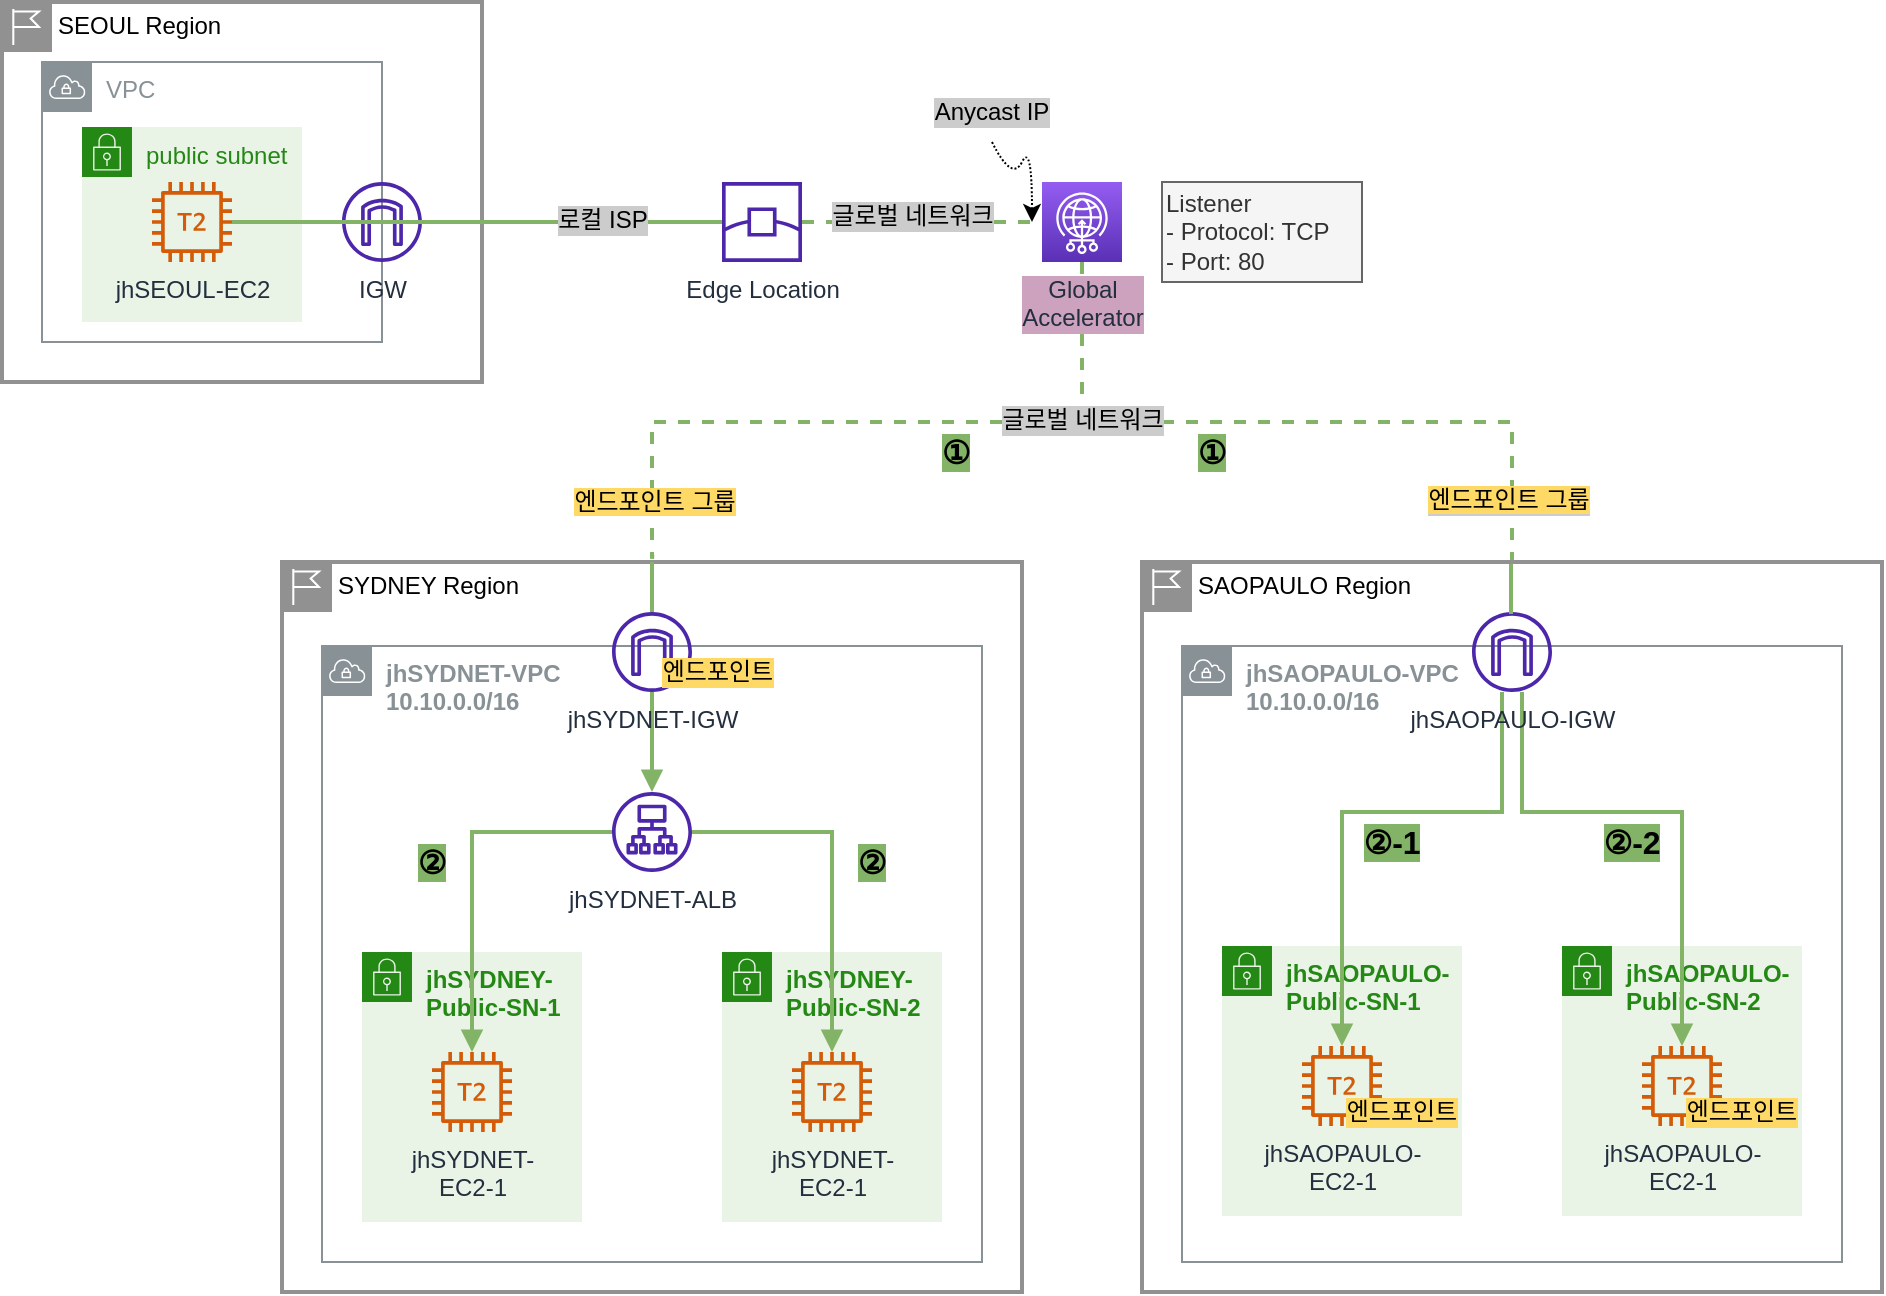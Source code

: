 <mxfile version="20.6.2" type="device"><diagram id="pNxvohR8OSvBEzBPZJ4R" name="페이지-1"><mxGraphModel dx="1106" dy="892" grid="1" gridSize="10" guides="1" tooltips="1" connect="1" arrows="1" fold="1" page="1" pageScale="1" pageWidth="827" pageHeight="1169" math="0" shadow="0"><root><mxCell id="0"/><mxCell id="1" parent="0"/><mxCell id="h7RuTDPCyStEggMTrxVQ-42" style="edgeStyle=orthogonalEdgeStyle;rounded=0;orthogonalLoop=1;jettySize=auto;html=1;strokeWidth=2;endArrow=none;endFill=0;fillColor=#d5e8d4;strokeColor=#82b366;dashed=1;" edge="1" parent="1" source="h7RuTDPCyStEggMTrxVQ-37" target="h7RuTDPCyStEggMTrxVQ-14"><mxGeometry relative="1" as="geometry"><Array as="points"><mxPoint x="550" y="350"/><mxPoint x="765" y="350"/></Array></mxGeometry></mxCell><mxCell id="h7RuTDPCyStEggMTrxVQ-50" value="&lt;span style=&quot;background-color: rgb(255, 217, 102);&quot;&gt;엔드포인트 그룹&lt;/span&gt;" style="edgeLabel;html=1;align=center;verticalAlign=middle;resizable=0;points=[];fontSize=12;labelBackgroundColor=#CCCCCC;" vertex="1" connectable="0" parent="h7RuTDPCyStEggMTrxVQ-42"><mxGeometry x="0.83" y="-2" relative="1" as="geometry"><mxPoint as="offset"/></mxGeometry></mxCell><mxCell id="h7RuTDPCyStEggMTrxVQ-1" value="SYDNEY Region" style="shape=mxgraph.ibm.box;prType=region;fontStyle=0;verticalAlign=top;align=left;spacingLeft=32;spacingTop=4;fillColor=none;rounded=0;whiteSpace=wrap;html=1;strokeColor=#919191;strokeWidth=2;dashed=0;container=1;spacing=-4;collapsible=0;expand=0;recursiveResize=0;" vertex="1" parent="1"><mxGeometry x="150" y="420" width="370" height="365" as="geometry"/></mxCell><mxCell id="h7RuTDPCyStEggMTrxVQ-2" value="&lt;b&gt;jhSYDNET-VPC&lt;br&gt;10.10.0.0/16&lt;/b&gt;" style="sketch=0;outlineConnect=0;gradientColor=none;html=1;whiteSpace=wrap;fontSize=12;fontStyle=0;shape=mxgraph.aws4.group;grIcon=mxgraph.aws4.group_vpc;strokeColor=#879196;fillColor=none;verticalAlign=top;align=left;spacingLeft=30;fontColor=#879196;dashed=0;" vertex="1" parent="h7RuTDPCyStEggMTrxVQ-1"><mxGeometry x="20" y="42" width="330" height="308" as="geometry"/></mxCell><mxCell id="h7RuTDPCyStEggMTrxVQ-3" value="&lt;b&gt;jhSYDNEY-Public-SN-1&lt;/b&gt;" style="points=[[0,0],[0.25,0],[0.5,0],[0.75,0],[1,0],[1,0.25],[1,0.5],[1,0.75],[1,1],[0.75,1],[0.5,1],[0.25,1],[0,1],[0,0.75],[0,0.5],[0,0.25]];outlineConnect=0;gradientColor=none;html=1;whiteSpace=wrap;fontSize=12;fontStyle=0;container=1;pointerEvents=0;collapsible=0;recursiveResize=0;shape=mxgraph.aws4.group;grIcon=mxgraph.aws4.group_security_group;grStroke=0;strokeColor=#248814;fillColor=#E9F3E6;verticalAlign=top;align=left;spacingLeft=30;fontColor=#248814;dashed=0;" vertex="1" parent="h7RuTDPCyStEggMTrxVQ-1"><mxGeometry x="40" y="195" width="110" height="135" as="geometry"/></mxCell><mxCell id="h7RuTDPCyStEggMTrxVQ-4" value="jhSYDNET-&lt;br&gt;EC2-1" style="sketch=0;outlineConnect=0;fontColor=#232F3E;gradientColor=none;fillColor=#D45B07;strokeColor=none;dashed=0;verticalLabelPosition=bottom;verticalAlign=top;align=center;html=1;fontSize=12;fontStyle=0;aspect=fixed;pointerEvents=1;shape=mxgraph.aws4.t2_instance;" vertex="1" parent="h7RuTDPCyStEggMTrxVQ-3"><mxGeometry x="35" y="50" width="40" height="40" as="geometry"/></mxCell><mxCell id="h7RuTDPCyStEggMTrxVQ-5" value="&lt;b&gt;jhSYDNEY-Public-SN-2&lt;/b&gt;" style="points=[[0,0],[0.25,0],[0.5,0],[0.75,0],[1,0],[1,0.25],[1,0.5],[1,0.75],[1,1],[0.75,1],[0.5,1],[0.25,1],[0,1],[0,0.75],[0,0.5],[0,0.25]];outlineConnect=0;gradientColor=none;html=1;whiteSpace=wrap;fontSize=12;fontStyle=0;container=1;pointerEvents=0;collapsible=0;recursiveResize=0;shape=mxgraph.aws4.group;grIcon=mxgraph.aws4.group_security_group;grStroke=0;strokeColor=#248814;fillColor=#E9F3E6;verticalAlign=top;align=left;spacingLeft=30;fontColor=#248814;dashed=0;" vertex="1" parent="h7RuTDPCyStEggMTrxVQ-1"><mxGeometry x="220" y="195" width="110" height="135" as="geometry"/></mxCell><mxCell id="h7RuTDPCyStEggMTrxVQ-6" value="jhSYDNET-&lt;br&gt;EC2-1" style="sketch=0;outlineConnect=0;fontColor=#232F3E;gradientColor=none;fillColor=#D45B07;strokeColor=none;dashed=0;verticalLabelPosition=bottom;verticalAlign=top;align=center;html=1;fontSize=12;fontStyle=0;aspect=fixed;pointerEvents=1;shape=mxgraph.aws4.t2_instance;" vertex="1" parent="h7RuTDPCyStEggMTrxVQ-5"><mxGeometry x="35" y="50" width="40" height="40" as="geometry"/></mxCell><mxCell id="h7RuTDPCyStEggMTrxVQ-7" style="edgeStyle=orthogonalEdgeStyle;rounded=0;orthogonalLoop=1;jettySize=auto;html=1;endArrow=block;endFill=1;strokeWidth=2;fillColor=#d5e8d4;strokeColor=#82b366;" edge="1" parent="h7RuTDPCyStEggMTrxVQ-1" source="h7RuTDPCyStEggMTrxVQ-8" target="h7RuTDPCyStEggMTrxVQ-11"><mxGeometry relative="1" as="geometry"/></mxCell><mxCell id="h7RuTDPCyStEggMTrxVQ-8" value="jhSYDNET-IGW" style="sketch=0;outlineConnect=0;fontColor=#232F3E;gradientColor=none;fillColor=#4D27AA;strokeColor=none;dashed=0;verticalLabelPosition=bottom;verticalAlign=top;align=center;html=1;fontSize=12;fontStyle=0;aspect=fixed;pointerEvents=1;shape=mxgraph.aws4.internet_gateway;" vertex="1" parent="h7RuTDPCyStEggMTrxVQ-1"><mxGeometry x="165" y="25" width="40" height="40" as="geometry"/></mxCell><mxCell id="h7RuTDPCyStEggMTrxVQ-9" style="edgeStyle=orthogonalEdgeStyle;rounded=0;orthogonalLoop=1;jettySize=auto;html=1;endArrow=block;endFill=1;strokeWidth=2;fillColor=#d5e8d4;strokeColor=#82b366;" edge="1" parent="h7RuTDPCyStEggMTrxVQ-1" source="h7RuTDPCyStEggMTrxVQ-11" target="h7RuTDPCyStEggMTrxVQ-4"><mxGeometry relative="1" as="geometry"/></mxCell><mxCell id="h7RuTDPCyStEggMTrxVQ-10" style="edgeStyle=orthogonalEdgeStyle;rounded=0;orthogonalLoop=1;jettySize=auto;html=1;endArrow=block;endFill=1;strokeWidth=2;fillColor=#d5e8d4;strokeColor=#82b366;" edge="1" parent="h7RuTDPCyStEggMTrxVQ-1" source="h7RuTDPCyStEggMTrxVQ-11" target="h7RuTDPCyStEggMTrxVQ-6"><mxGeometry relative="1" as="geometry"/></mxCell><mxCell id="h7RuTDPCyStEggMTrxVQ-11" value="jhSYDNET-ALB" style="sketch=0;outlineConnect=0;fontColor=#232F3E;gradientColor=none;fillColor=#4D27AA;strokeColor=none;dashed=0;verticalLabelPosition=bottom;verticalAlign=top;align=center;html=1;fontSize=12;fontStyle=0;aspect=fixed;pointerEvents=1;shape=mxgraph.aws4.application_load_balancer;" vertex="1" parent="h7RuTDPCyStEggMTrxVQ-1"><mxGeometry x="165" y="115" width="40" height="40" as="geometry"/></mxCell><mxCell id="h7RuTDPCyStEggMTrxVQ-12" value="②" style="text;html=1;strokeColor=none;fillColor=none;align=center;verticalAlign=middle;whiteSpace=wrap;rounded=0;labelBackgroundColor=#82B366;fontSize=16;fontStyle=1" vertex="1" parent="h7RuTDPCyStEggMTrxVQ-1"><mxGeometry x="60" y="135" width="30" height="30" as="geometry"/></mxCell><mxCell id="h7RuTDPCyStEggMTrxVQ-13" value="②" style="text;html=1;strokeColor=none;fillColor=none;align=center;verticalAlign=middle;whiteSpace=wrap;rounded=0;labelBackgroundColor=#82B366;fontSize=16;fontStyle=1" vertex="1" parent="h7RuTDPCyStEggMTrxVQ-1"><mxGeometry x="280" y="135" width="30" height="30" as="geometry"/></mxCell><mxCell id="h7RuTDPCyStEggMTrxVQ-44" value="" style="endArrow=none;html=1;rounded=0;strokeWidth=2;fillColor=#d5e8d4;strokeColor=#82b366;" edge="1" parent="h7RuTDPCyStEggMTrxVQ-1" source="h7RuTDPCyStEggMTrxVQ-8"><mxGeometry width="50" height="50" relative="1" as="geometry"><mxPoint x="510" y="70" as="sourcePoint"/><mxPoint x="185" as="targetPoint"/></mxGeometry></mxCell><mxCell id="h7RuTDPCyStEggMTrxVQ-52" value="엔드포인트" style="text;html=1;strokeColor=none;fillColor=none;align=center;verticalAlign=middle;whiteSpace=wrap;rounded=0;labelBackgroundColor=#FFD966;fontSize=12;" vertex="1" parent="h7RuTDPCyStEggMTrxVQ-1"><mxGeometry x="188" y="40" width="60" height="30" as="geometry"/></mxCell><mxCell id="h7RuTDPCyStEggMTrxVQ-14" value="SAOPAULO Region" style="shape=mxgraph.ibm.box;prType=region;fontStyle=0;verticalAlign=top;align=left;spacingLeft=32;spacingTop=4;fillColor=none;rounded=0;whiteSpace=wrap;html=1;strokeColor=#919191;strokeWidth=2;dashed=0;container=1;spacing=-4;collapsible=0;expand=0;recursiveResize=0;" vertex="1" parent="1"><mxGeometry x="580" y="420" width="370" height="365" as="geometry"/></mxCell><mxCell id="h7RuTDPCyStEggMTrxVQ-15" value="&lt;b&gt;jhSAOPAULO-VPC&lt;br&gt;10.10.0.0/16&lt;/b&gt;" style="sketch=0;outlineConnect=0;gradientColor=none;html=1;whiteSpace=wrap;fontSize=12;fontStyle=0;shape=mxgraph.aws4.group;grIcon=mxgraph.aws4.group_vpc;strokeColor=#879196;fillColor=none;verticalAlign=top;align=left;spacingLeft=30;fontColor=#879196;dashed=0;" vertex="1" parent="h7RuTDPCyStEggMTrxVQ-14"><mxGeometry x="20" y="42" width="330" height="308" as="geometry"/></mxCell><mxCell id="h7RuTDPCyStEggMTrxVQ-16" value="&lt;b&gt;jhSAOPAULO-Public-SN-1&lt;/b&gt;" style="points=[[0,0],[0.25,0],[0.5,0],[0.75,0],[1,0],[1,0.25],[1,0.5],[1,0.75],[1,1],[0.75,1],[0.5,1],[0.25,1],[0,1],[0,0.75],[0,0.5],[0,0.25]];outlineConnect=0;gradientColor=none;html=1;whiteSpace=wrap;fontSize=12;fontStyle=0;container=1;pointerEvents=0;collapsible=0;recursiveResize=0;shape=mxgraph.aws4.group;grIcon=mxgraph.aws4.group_security_group;grStroke=0;strokeColor=#248814;fillColor=#E9F3E6;verticalAlign=top;align=left;spacingLeft=30;fontColor=#248814;dashed=0;" vertex="1" parent="h7RuTDPCyStEggMTrxVQ-14"><mxGeometry x="40" y="192" width="120" height="135" as="geometry"/></mxCell><mxCell id="h7RuTDPCyStEggMTrxVQ-17" value="jhSAOPAULO-&lt;br&gt;EC2-1" style="sketch=0;outlineConnect=0;fontColor=#232F3E;gradientColor=none;fillColor=#D45B07;strokeColor=none;dashed=0;verticalLabelPosition=bottom;verticalAlign=top;align=center;html=1;fontSize=12;fontStyle=0;aspect=fixed;pointerEvents=1;shape=mxgraph.aws4.t2_instance;" vertex="1" parent="h7RuTDPCyStEggMTrxVQ-16"><mxGeometry x="40" y="50" width="40" height="40" as="geometry"/></mxCell><mxCell id="h7RuTDPCyStEggMTrxVQ-53" value="엔드포인트" style="text;html=1;strokeColor=none;fillColor=none;align=center;verticalAlign=middle;whiteSpace=wrap;rounded=0;labelBackgroundColor=#FFD966;fontSize=12;" vertex="1" parent="h7RuTDPCyStEggMTrxVQ-16"><mxGeometry x="60" y="68" width="60" height="30" as="geometry"/></mxCell><mxCell id="h7RuTDPCyStEggMTrxVQ-18" value="&lt;b&gt;jhSAOPAULO-Public-SN-2&lt;/b&gt;" style="points=[[0,0],[0.25,0],[0.5,0],[0.75,0],[1,0],[1,0.25],[1,0.5],[1,0.75],[1,1],[0.75,1],[0.5,1],[0.25,1],[0,1],[0,0.75],[0,0.5],[0,0.25]];outlineConnect=0;gradientColor=none;html=1;whiteSpace=wrap;fontSize=12;fontStyle=0;container=1;pointerEvents=0;collapsible=0;recursiveResize=0;shape=mxgraph.aws4.group;grIcon=mxgraph.aws4.group_security_group;grStroke=0;strokeColor=#248814;fillColor=#E9F3E6;verticalAlign=top;align=left;spacingLeft=30;fontColor=#248814;dashed=0;" vertex="1" parent="h7RuTDPCyStEggMTrxVQ-14"><mxGeometry x="210" y="192" width="120" height="135" as="geometry"/></mxCell><mxCell id="h7RuTDPCyStEggMTrxVQ-19" value="jhSAOPAULO-&lt;br&gt;EC2-1" style="sketch=0;outlineConnect=0;fontColor=#232F3E;gradientColor=none;fillColor=#D45B07;strokeColor=none;dashed=0;verticalLabelPosition=bottom;verticalAlign=top;align=center;html=1;fontSize=12;fontStyle=0;aspect=fixed;pointerEvents=1;shape=mxgraph.aws4.t2_instance;" vertex="1" parent="h7RuTDPCyStEggMTrxVQ-18"><mxGeometry x="40" y="50" width="40" height="40" as="geometry"/></mxCell><mxCell id="h7RuTDPCyStEggMTrxVQ-20" style="edgeStyle=orthogonalEdgeStyle;rounded=0;orthogonalLoop=1;jettySize=auto;html=1;endArrow=block;endFill=1;strokeWidth=2;fillColor=#d5e8d4;strokeColor=#82b366;" edge="1" parent="h7RuTDPCyStEggMTrxVQ-14" source="h7RuTDPCyStEggMTrxVQ-22" target="h7RuTDPCyStEggMTrxVQ-17"><mxGeometry relative="1" as="geometry"><Array as="points"><mxPoint x="180" y="125"/><mxPoint x="100" y="125"/></Array></mxGeometry></mxCell><mxCell id="h7RuTDPCyStEggMTrxVQ-21" style="edgeStyle=orthogonalEdgeStyle;rounded=0;orthogonalLoop=1;jettySize=auto;html=1;endArrow=block;endFill=1;strokeWidth=2;fillColor=#d5e8d4;strokeColor=#82b366;" edge="1" parent="h7RuTDPCyStEggMTrxVQ-14" source="h7RuTDPCyStEggMTrxVQ-22" target="h7RuTDPCyStEggMTrxVQ-19"><mxGeometry relative="1" as="geometry"><Array as="points"><mxPoint x="190" y="125"/><mxPoint x="270" y="125"/></Array></mxGeometry></mxCell><mxCell id="h7RuTDPCyStEggMTrxVQ-22" value="jhSAOPAULO-IGW" style="sketch=0;outlineConnect=0;fontColor=#232F3E;gradientColor=none;fillColor=#4D27AA;strokeColor=none;dashed=0;verticalLabelPosition=bottom;verticalAlign=top;align=center;html=1;fontSize=12;fontStyle=0;aspect=fixed;pointerEvents=1;shape=mxgraph.aws4.internet_gateway;" vertex="1" parent="h7RuTDPCyStEggMTrxVQ-14"><mxGeometry x="165" y="25" width="40" height="40" as="geometry"/></mxCell><mxCell id="h7RuTDPCyStEggMTrxVQ-23" value="②-1" style="text;html=1;strokeColor=none;fillColor=none;align=center;verticalAlign=middle;whiteSpace=wrap;rounded=0;labelBackgroundColor=#82B366;fontSize=16;fontStyle=1" vertex="1" parent="h7RuTDPCyStEggMTrxVQ-14"><mxGeometry x="110" y="125" width="30" height="30" as="geometry"/></mxCell><mxCell id="h7RuTDPCyStEggMTrxVQ-24" value="②-2" style="text;html=1;strokeColor=none;fillColor=none;align=center;verticalAlign=middle;whiteSpace=wrap;rounded=0;labelBackgroundColor=#82B366;fontSize=16;fontStyle=1" vertex="1" parent="h7RuTDPCyStEggMTrxVQ-14"><mxGeometry x="230" y="125" width="30" height="30" as="geometry"/></mxCell><mxCell id="h7RuTDPCyStEggMTrxVQ-45" value="" style="endArrow=none;html=1;rounded=0;strokeWidth=2;fillColor=#d5e8d4;strokeColor=#82b366;" edge="1" parent="h7RuTDPCyStEggMTrxVQ-14"><mxGeometry width="50" height="50" relative="1" as="geometry"><mxPoint x="184.5" y="26.0" as="sourcePoint"/><mxPoint x="184.5" y="1" as="targetPoint"/></mxGeometry></mxCell><mxCell id="h7RuTDPCyStEggMTrxVQ-54" value="엔드포인트" style="text;html=1;strokeColor=none;fillColor=none;align=center;verticalAlign=middle;whiteSpace=wrap;rounded=0;labelBackgroundColor=#FFD966;fontSize=12;" vertex="1" parent="h7RuTDPCyStEggMTrxVQ-14"><mxGeometry x="270" y="260" width="60" height="30" as="geometry"/></mxCell><mxCell id="h7RuTDPCyStEggMTrxVQ-26" value="①" style="text;html=1;strokeColor=none;fillColor=none;align=center;verticalAlign=middle;whiteSpace=wrap;rounded=0;labelBackgroundColor=#82B366;fontSize=16;fontStyle=1" vertex="1" parent="1"><mxGeometry x="475" y="350" width="24" height="30" as="geometry"/></mxCell><mxCell id="h7RuTDPCyStEggMTrxVQ-27" value="SEOUL Region" style="shape=mxgraph.ibm.box;prType=region;fontStyle=0;verticalAlign=top;align=left;spacingLeft=32;spacingTop=4;fillColor=none;rounded=0;whiteSpace=wrap;html=1;strokeColor=#919191;strokeWidth=2;dashed=0;container=1;spacing=-4;collapsible=0;expand=0;recursiveResize=0;" vertex="1" parent="1"><mxGeometry x="10" y="140" width="240" height="190" as="geometry"/></mxCell><mxCell id="h7RuTDPCyStEggMTrxVQ-28" value="VPC" style="sketch=0;outlineConnect=0;gradientColor=none;html=1;whiteSpace=wrap;fontSize=12;fontStyle=0;shape=mxgraph.aws4.group;grIcon=mxgraph.aws4.group_vpc;strokeColor=#879196;fillColor=none;verticalAlign=top;align=left;spacingLeft=30;fontColor=#879196;dashed=0;" vertex="1" parent="h7RuTDPCyStEggMTrxVQ-27"><mxGeometry x="20" y="30" width="170" height="140" as="geometry"/></mxCell><mxCell id="h7RuTDPCyStEggMTrxVQ-29" value="public subnet" style="points=[[0,0],[0.25,0],[0.5,0],[0.75,0],[1,0],[1,0.25],[1,0.5],[1,0.75],[1,1],[0.75,1],[0.5,1],[0.25,1],[0,1],[0,0.75],[0,0.5],[0,0.25]];outlineConnect=0;gradientColor=none;html=1;whiteSpace=wrap;fontSize=12;fontStyle=0;container=1;pointerEvents=0;collapsible=0;recursiveResize=0;shape=mxgraph.aws4.group;grIcon=mxgraph.aws4.group_security_group;grStroke=0;strokeColor=#248814;fillColor=#E9F3E6;verticalAlign=top;align=left;spacingLeft=30;fontColor=#248814;dashed=0;" vertex="1" parent="h7RuTDPCyStEggMTrxVQ-27"><mxGeometry x="40" y="62.5" width="110" height="97.5" as="geometry"/></mxCell><mxCell id="h7RuTDPCyStEggMTrxVQ-30" value="jhSEOUL-EC2" style="sketch=0;outlineConnect=0;fontColor=#232F3E;gradientColor=none;fillColor=#D45B07;strokeColor=none;dashed=0;verticalLabelPosition=bottom;verticalAlign=top;align=center;html=1;fontSize=12;fontStyle=0;aspect=fixed;pointerEvents=1;shape=mxgraph.aws4.t2_instance;" vertex="1" parent="h7RuTDPCyStEggMTrxVQ-29"><mxGeometry x="35" y="27.5" width="40" height="40" as="geometry"/></mxCell><mxCell id="h7RuTDPCyStEggMTrxVQ-31" value="IGW" style="sketch=0;outlineConnect=0;fontColor=#232F3E;gradientColor=none;fillColor=#4D27AA;strokeColor=none;dashed=0;verticalLabelPosition=bottom;verticalAlign=top;align=center;html=1;fontSize=12;fontStyle=0;aspect=fixed;pointerEvents=1;shape=mxgraph.aws4.internet_gateway;" vertex="1" parent="h7RuTDPCyStEggMTrxVQ-27"><mxGeometry x="170" y="90" width="40" height="40" as="geometry"/></mxCell><mxCell id="h7RuTDPCyStEggMTrxVQ-40" style="edgeStyle=orthogonalEdgeStyle;rounded=0;orthogonalLoop=1;jettySize=auto;html=1;entryX=0;entryY=0.5;entryDx=0;entryDy=0;entryPerimeter=0;endArrow=none;endFill=0;strokeWidth=2;fillColor=#d5e8d4;strokeColor=#82b366;dashed=1;" edge="1" parent="1" source="h7RuTDPCyStEggMTrxVQ-35" target="h7RuTDPCyStEggMTrxVQ-37"><mxGeometry relative="1" as="geometry"/></mxCell><mxCell id="h7RuTDPCyStEggMTrxVQ-47" value="글로벌 네트워크" style="edgeLabel;html=1;align=center;verticalAlign=middle;resizable=0;points=[];fontSize=12;labelBackgroundColor=#CCCCCC;" vertex="1" connectable="0" parent="h7RuTDPCyStEggMTrxVQ-40"><mxGeometry x="-0.433" relative="1" as="geometry"><mxPoint x="21" y="-3" as="offset"/></mxGeometry></mxCell><mxCell id="h7RuTDPCyStEggMTrxVQ-35" value="Edge Location" style="sketch=0;outlineConnect=0;fontColor=#232F3E;gradientColor=none;fillColor=#4D27AA;strokeColor=none;dashed=0;verticalLabelPosition=bottom;verticalAlign=top;align=center;html=1;fontSize=12;fontStyle=0;aspect=fixed;pointerEvents=1;shape=mxgraph.aws4.edge_location;" vertex="1" parent="1"><mxGeometry x="370" y="230" width="40" height="40" as="geometry"/></mxCell><mxCell id="h7RuTDPCyStEggMTrxVQ-41" value="&lt;font style=&quot;font-size: 12px; background-color: rgb(255, 217, 102);&quot;&gt;엔드포인트 그룹&lt;/font&gt;" style="edgeStyle=orthogonalEdgeStyle;rounded=0;orthogonalLoop=1;jettySize=auto;html=1;strokeWidth=2;endArrow=none;endFill=0;entryX=0.503;entryY=-0.007;entryDx=0;entryDy=0;entryPerimeter=0;fillColor=#d5e8d4;strokeColor=#82b366;dashed=1;" edge="1" parent="1" source="h7RuTDPCyStEggMTrxVQ-37" target="h7RuTDPCyStEggMTrxVQ-1"><mxGeometry x="0.843" y="1" relative="1" as="geometry"><mxPoint x="335" y="410" as="targetPoint"/><Array as="points"><mxPoint x="550" y="350"/><mxPoint x="335" y="350"/><mxPoint x="335" y="417"/></Array><mxPoint as="offset"/></mxGeometry></mxCell><mxCell id="h7RuTDPCyStEggMTrxVQ-51" value="글로벌 네트워크" style="edgeLabel;html=1;align=center;verticalAlign=middle;resizable=0;points=[];fontSize=12;labelBackgroundColor=#CCCCCC;" vertex="1" connectable="0" parent="h7RuTDPCyStEggMTrxVQ-41"><mxGeometry x="-0.51" y="-1" relative="1" as="geometry"><mxPoint x="9" as="offset"/></mxGeometry></mxCell><mxCell id="h7RuTDPCyStEggMTrxVQ-37" value="Global&lt;br&gt;Accelerator" style="sketch=0;points=[[0,0,0],[0.25,0,0],[0.5,0,0],[0.75,0,0],[1,0,0],[0,1,0],[0.25,1,0],[0.5,1,0],[0.75,1,0],[1,1,0],[0,0.25,0],[0,0.5,0],[0,0.75,0],[1,0.25,0],[1,0.5,0],[1,0.75,0]];outlineConnect=0;fontColor=#232F3E;gradientColor=#945DF2;gradientDirection=north;fillColor=#5A30B5;strokeColor=#ffffff;dashed=0;verticalLabelPosition=bottom;verticalAlign=top;align=center;html=1;fontSize=12;fontStyle=0;aspect=fixed;shape=mxgraph.aws4.resourceIcon;resIcon=mxgraph.aws4.global_accelerator;labelBackgroundColor=#CDA2BE;" vertex="1" parent="1"><mxGeometry x="530" y="230" width="40" height="40" as="geometry"/></mxCell><mxCell id="h7RuTDPCyStEggMTrxVQ-38" value="Listener&lt;br&gt;- Protocol: TCP&lt;br&gt;&lt;div style=&quot;&quot;&gt;&lt;span style=&quot;background-color: initial;&quot;&gt;- Port: 80&lt;/span&gt;&lt;/div&gt;" style="text;html=1;strokeColor=#666666;fillColor=#f5f5f5;align=left;verticalAlign=middle;whiteSpace=wrap;rounded=0;fontColor=#333333;" vertex="1" parent="1"><mxGeometry x="590" y="230" width="100" height="50" as="geometry"/></mxCell><mxCell id="h7RuTDPCyStEggMTrxVQ-39" style="edgeStyle=orthogonalEdgeStyle;rounded=0;orthogonalLoop=1;jettySize=auto;html=1;endArrow=none;endFill=0;fillColor=#d5e8d4;strokeColor=#82b366;strokeWidth=2;" edge="1" parent="1" source="h7RuTDPCyStEggMTrxVQ-30" target="h7RuTDPCyStEggMTrxVQ-35"><mxGeometry relative="1" as="geometry"/></mxCell><mxCell id="h7RuTDPCyStEggMTrxVQ-46" value="로컬 ISP" style="edgeLabel;html=1;align=center;verticalAlign=middle;resizable=0;points=[];fontSize=12;labelBackgroundColor=#CCCCCC;" vertex="1" connectable="0" parent="h7RuTDPCyStEggMTrxVQ-39"><mxGeometry x="0.184" y="4" relative="1" as="geometry"><mxPoint x="40" y="3" as="offset"/></mxGeometry></mxCell><mxCell id="h7RuTDPCyStEggMTrxVQ-48" value="Anycast IP" style="text;html=1;strokeColor=none;fillColor=none;align=center;verticalAlign=middle;whiteSpace=wrap;rounded=0;labelBackgroundColor=#CCCCCC;fontSize=12;" vertex="1" parent="1"><mxGeometry x="475" y="180" width="60" height="30" as="geometry"/></mxCell><mxCell id="h7RuTDPCyStEggMTrxVQ-49" value="" style="curved=1;endArrow=classic;html=1;rounded=0;dashed=1;dashPattern=1 1;strokeWidth=1;fontSize=12;exitX=0.5;exitY=1;exitDx=0;exitDy=0;" edge="1" parent="1" source="h7RuTDPCyStEggMTrxVQ-48"><mxGeometry width="50" height="50" relative="1" as="geometry"><mxPoint x="495" y="510" as="sourcePoint"/><mxPoint x="525" y="250" as="targetPoint"/><Array as="points"><mxPoint x="515" y="230"/><mxPoint x="525" y="210"/></Array></mxGeometry></mxCell><mxCell id="h7RuTDPCyStEggMTrxVQ-55" value="①" style="text;html=1;strokeColor=none;fillColor=none;align=center;verticalAlign=middle;whiteSpace=wrap;rounded=0;labelBackgroundColor=#82B366;fontSize=16;fontStyle=1" vertex="1" parent="1"><mxGeometry x="603" y="350" width="24" height="30" as="geometry"/></mxCell></root></mxGraphModel></diagram></mxfile>